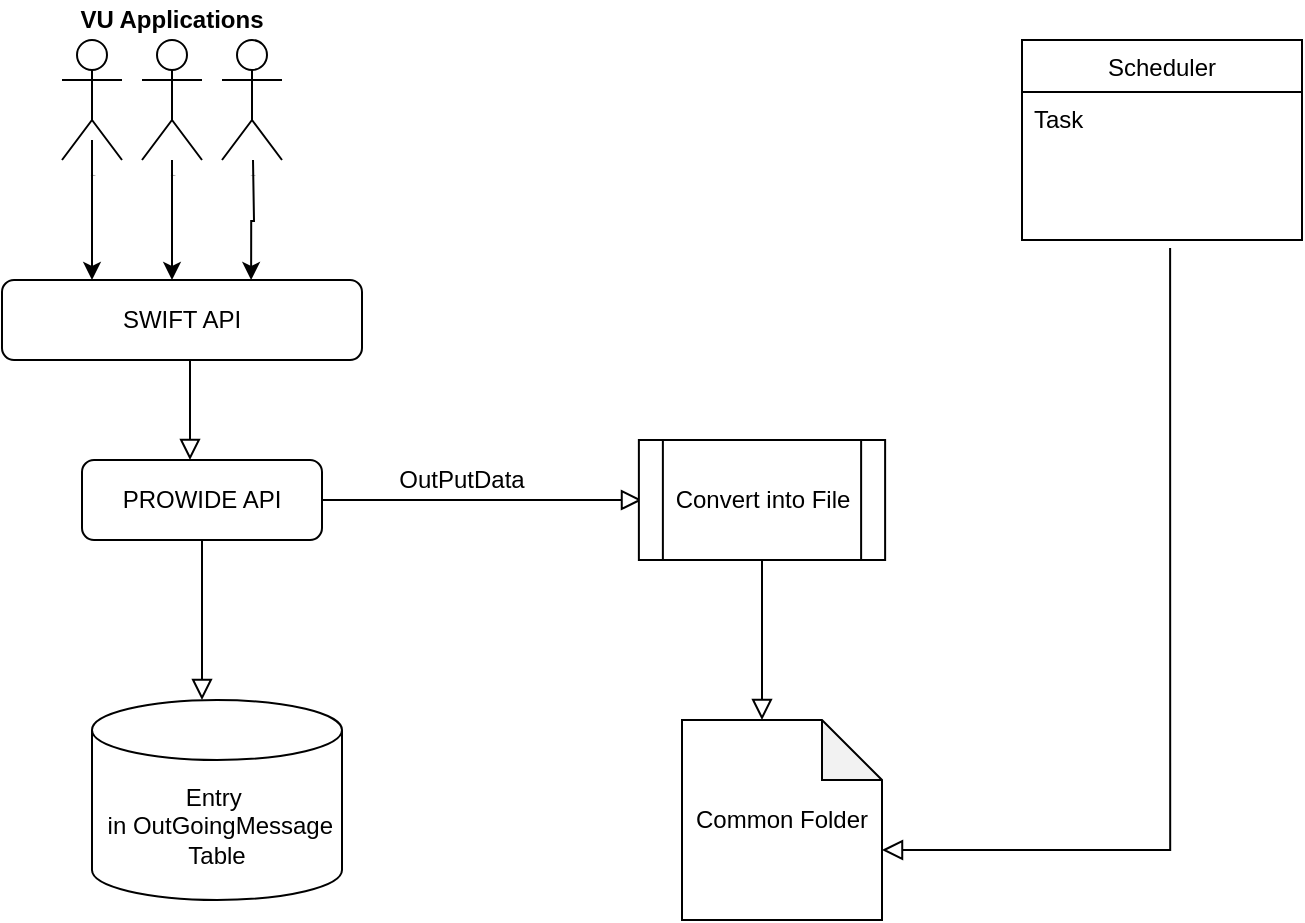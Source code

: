 <mxfile version="14.8.6" type="github">
  <diagram id="C5RBs43oDa-KdzZeNtuy" name="Page-1">
    <mxGraphModel dx="868" dy="425" grid="1" gridSize="10" guides="1" tooltips="1" connect="1" arrows="1" fold="1" page="1" pageScale="1" pageWidth="827" pageHeight="1169" math="0" shadow="0">
      <root>
        <mxCell id="WIyWlLk6GJQsqaUBKTNV-0" />
        <mxCell id="WIyWlLk6GJQsqaUBKTNV-1" parent="WIyWlLk6GJQsqaUBKTNV-0" />
        <mxCell id="WIyWlLk6GJQsqaUBKTNV-3" value="SWIFT API" style="rounded=1;whiteSpace=wrap;html=1;fontSize=12;glass=0;strokeWidth=1;shadow=0;" parent="WIyWlLk6GJQsqaUBKTNV-1" vertex="1">
          <mxGeometry x="140" y="150" width="180" height="40" as="geometry" />
        </mxCell>
        <mxCell id="rB35QVLivzo9oj9fgaWs-0" value="PROWIDE API" style="rounded=1;whiteSpace=wrap;html=1;fontSize=12;glass=0;strokeWidth=1;shadow=0;" parent="WIyWlLk6GJQsqaUBKTNV-1" vertex="1">
          <mxGeometry x="180" y="240" width="120" height="40" as="geometry" />
        </mxCell>
        <mxCell id="rB35QVLivzo9oj9fgaWs-4" value="" style="rounded=0;html=1;jettySize=auto;orthogonalLoop=1;fontSize=11;endArrow=block;endFill=0;endSize=8;strokeWidth=1;shadow=0;labelBackgroundColor=none;edgeStyle=orthogonalEdgeStyle;exitX=1;exitY=0.5;exitDx=0;exitDy=0;" parent="WIyWlLk6GJQsqaUBKTNV-1" source="rB35QVLivzo9oj9fgaWs-0" edge="1">
          <mxGeometry relative="1" as="geometry">
            <mxPoint x="310" y="260" as="sourcePoint" />
            <mxPoint x="460" y="260" as="targetPoint" />
            <Array as="points">
              <mxPoint x="450" y="260" />
            </Array>
          </mxGeometry>
        </mxCell>
        <mxCell id="rB35QVLivzo9oj9fgaWs-5" value="OutPutData" style="text;html=1;strokeColor=none;fillColor=none;align=center;verticalAlign=middle;whiteSpace=wrap;rounded=0;" parent="WIyWlLk6GJQsqaUBKTNV-1" vertex="1">
          <mxGeometry x="350" y="240" width="40" height="20" as="geometry" />
        </mxCell>
        <mxCell id="rB35QVLivzo9oj9fgaWs-6" value="Common Folder" style="shape=note;whiteSpace=wrap;html=1;backgroundOutline=1;darkOpacity=0.05;" parent="WIyWlLk6GJQsqaUBKTNV-1" vertex="1">
          <mxGeometry x="480" y="370" width="100" height="100" as="geometry" />
        </mxCell>
        <mxCell id="rB35QVLivzo9oj9fgaWs-7" value="Convert into File" style="shape=process;whiteSpace=wrap;html=1;backgroundOutline=1;" parent="WIyWlLk6GJQsqaUBKTNV-1" vertex="1">
          <mxGeometry x="458.44" y="230" width="123.12" height="60" as="geometry" />
        </mxCell>
        <mxCell id="rB35QVLivzo9oj9fgaWs-8" value="" style="rounded=0;html=1;jettySize=auto;orthogonalLoop=1;fontSize=11;endArrow=block;endFill=0;endSize=8;strokeWidth=1;shadow=0;labelBackgroundColor=none;edgeStyle=orthogonalEdgeStyle;exitX=0.5;exitY=1;exitDx=0;exitDy=0;" parent="WIyWlLk6GJQsqaUBKTNV-1" source="rB35QVLivzo9oj9fgaWs-7" target="rB35QVLivzo9oj9fgaWs-6" edge="1">
          <mxGeometry relative="1" as="geometry">
            <mxPoint x="250" y="200" as="sourcePoint" />
            <mxPoint x="250" y="250" as="targetPoint" />
            <Array as="points">
              <mxPoint x="520" y="350" />
              <mxPoint x="520" y="350" />
            </Array>
          </mxGeometry>
        </mxCell>
        <mxCell id="rB35QVLivzo9oj9fgaWs-9" value="Entry&amp;nbsp; &amp;nbsp;in&amp;nbsp;OutGoingMessage Table" style="shape=cylinder3;whiteSpace=wrap;html=1;boundedLbl=1;backgroundOutline=1;size=15;" parent="WIyWlLk6GJQsqaUBKTNV-1" vertex="1">
          <mxGeometry x="185" y="360" width="125" height="100" as="geometry" />
        </mxCell>
        <mxCell id="rB35QVLivzo9oj9fgaWs-13" value="" style="rounded=0;html=1;jettySize=auto;orthogonalLoop=1;fontSize=11;endArrow=block;endFill=0;endSize=8;strokeWidth=1;shadow=0;labelBackgroundColor=none;edgeStyle=orthogonalEdgeStyle;exitX=0.5;exitY=1;exitDx=0;exitDy=0;" parent="WIyWlLk6GJQsqaUBKTNV-1" source="rB35QVLivzo9oj9fgaWs-0" target="rB35QVLivzo9oj9fgaWs-9" edge="1">
          <mxGeometry relative="1" as="geometry">
            <mxPoint x="240" y="290" as="sourcePoint" />
            <mxPoint x="250" y="250" as="targetPoint" />
            <Array as="points">
              <mxPoint x="240" y="340" />
              <mxPoint x="240" y="340" />
            </Array>
          </mxGeometry>
        </mxCell>
        <mxCell id="rB35QVLivzo9oj9fgaWs-15" value="Scheduler" style="swimlane;fontStyle=0;childLayout=stackLayout;horizontal=1;startSize=26;horizontalStack=0;resizeParent=1;resizeParentMax=0;resizeLast=0;collapsible=1;marginBottom=0;" parent="WIyWlLk6GJQsqaUBKTNV-1" vertex="1">
          <mxGeometry x="650" y="30" width="140" height="100" as="geometry" />
        </mxCell>
        <mxCell id="rB35QVLivzo9oj9fgaWs-16" value="Task" style="text;strokeColor=none;fillColor=none;align=left;verticalAlign=top;spacingLeft=4;spacingRight=4;overflow=hidden;rotatable=0;points=[[0,0.5],[1,0.5]];portConstraint=eastwest;" parent="rB35QVLivzo9oj9fgaWs-15" vertex="1">
          <mxGeometry y="26" width="140" height="74" as="geometry" />
        </mxCell>
        <mxCell id="rB35QVLivzo9oj9fgaWs-19" value="" style="rounded=0;html=1;jettySize=auto;orthogonalLoop=1;fontSize=11;endArrow=block;endFill=0;endSize=8;strokeWidth=1;shadow=0;labelBackgroundColor=none;edgeStyle=orthogonalEdgeStyle;exitX=0.529;exitY=1.054;exitDx=0;exitDy=0;exitPerimeter=0;entryX=0;entryY=0;entryDx=100;entryDy=65;entryPerimeter=0;" parent="WIyWlLk6GJQsqaUBKTNV-1" source="rB35QVLivzo9oj9fgaWs-16" target="rB35QVLivzo9oj9fgaWs-6" edge="1">
          <mxGeometry relative="1" as="geometry">
            <mxPoint x="530" y="300" as="sourcePoint" />
            <mxPoint x="530" y="380" as="targetPoint" />
            <Array as="points">
              <mxPoint x="724" y="435" />
            </Array>
          </mxGeometry>
        </mxCell>
        <mxCell id="rB35QVLivzo9oj9fgaWs-32" value="" style="edgeStyle=orthogonalEdgeStyle;rounded=0;orthogonalLoop=1;jettySize=auto;html=1;" parent="WIyWlLk6GJQsqaUBKTNV-1" source="rB35QVLivzo9oj9fgaWs-21" target="WIyWlLk6GJQsqaUBKTNV-3" edge="1">
          <mxGeometry relative="1" as="geometry">
            <Array as="points">
              <mxPoint x="225" y="140" />
              <mxPoint x="225" y="140" />
            </Array>
          </mxGeometry>
        </mxCell>
        <mxCell id="rB35QVLivzo9oj9fgaWs-21" value="Actor" style="shape=umlActor;verticalLabelPosition=bottom;verticalAlign=top;html=1;outlineConnect=0;fontSize=1;" parent="WIyWlLk6GJQsqaUBKTNV-1" vertex="1">
          <mxGeometry x="210" y="30" width="30" height="60" as="geometry" />
        </mxCell>
        <mxCell id="rB35QVLivzo9oj9fgaWs-24" value="Actor" style="shape=umlActor;verticalLabelPosition=bottom;verticalAlign=top;html=1;outlineConnect=0;fontSize=1;" parent="WIyWlLk6GJQsqaUBKTNV-1" vertex="1">
          <mxGeometry x="250" y="30" width="30" height="60" as="geometry" />
        </mxCell>
        <mxCell id="rB35QVLivzo9oj9fgaWs-39" value="Actor" style="shape=umlActor;verticalLabelPosition=bottom;verticalAlign=top;html=1;outlineConnect=0;fontSize=1;" parent="WIyWlLk6GJQsqaUBKTNV-1" vertex="1">
          <mxGeometry x="170" y="30" width="30" height="60" as="geometry" />
        </mxCell>
        <mxCell id="rB35QVLivzo9oj9fgaWs-41" value="" style="edgeStyle=orthogonalEdgeStyle;rounded=0;orthogonalLoop=1;jettySize=auto;html=1;entryX=0.692;entryY=0;entryDx=0;entryDy=0;entryPerimeter=0;" parent="WIyWlLk6GJQsqaUBKTNV-1" target="WIyWlLk6GJQsqaUBKTNV-3" edge="1">
          <mxGeometry relative="1" as="geometry">
            <mxPoint x="265.5" y="90" as="sourcePoint" />
            <mxPoint x="264.5" y="145" as="targetPoint" />
            <Array as="points" />
          </mxGeometry>
        </mxCell>
        <mxCell id="rB35QVLivzo9oj9fgaWs-42" value="" style="edgeStyle=orthogonalEdgeStyle;rounded=0;orthogonalLoop=1;jettySize=auto;html=1;" parent="WIyWlLk6GJQsqaUBKTNV-1" edge="1">
          <mxGeometry relative="1" as="geometry">
            <mxPoint x="185" y="80" as="sourcePoint" />
            <mxPoint x="185" y="150" as="targetPoint" />
            <Array as="points">
              <mxPoint x="185" y="150" />
            </Array>
          </mxGeometry>
        </mxCell>
        <mxCell id="wFOhQQ-Q-kTjCSsOyMXZ-0" value="&lt;b&gt;VU Applications&lt;/b&gt;" style="text;html=1;strokeColor=none;fillColor=none;align=center;verticalAlign=middle;whiteSpace=wrap;rounded=0;" vertex="1" parent="WIyWlLk6GJQsqaUBKTNV-1">
          <mxGeometry x="170" y="10" width="110" height="20" as="geometry" />
        </mxCell>
        <mxCell id="wFOhQQ-Q-kTjCSsOyMXZ-1" value="" style="rounded=0;html=1;jettySize=auto;orthogonalLoop=1;fontSize=11;endArrow=block;endFill=0;endSize=8;strokeWidth=1;shadow=0;labelBackgroundColor=none;edgeStyle=orthogonalEdgeStyle;exitX=0.5;exitY=1;exitDx=0;exitDy=0;entryX=0.45;entryY=0;entryDx=0;entryDy=0;entryPerimeter=0;" edge="1" parent="WIyWlLk6GJQsqaUBKTNV-1" source="WIyWlLk6GJQsqaUBKTNV-3" target="rB35QVLivzo9oj9fgaWs-0">
          <mxGeometry relative="1" as="geometry">
            <mxPoint x="250" y="290" as="sourcePoint" />
            <mxPoint x="250" y="370" as="targetPoint" />
            <Array as="points">
              <mxPoint x="234" y="190" />
            </Array>
          </mxGeometry>
        </mxCell>
      </root>
    </mxGraphModel>
  </diagram>
</mxfile>
